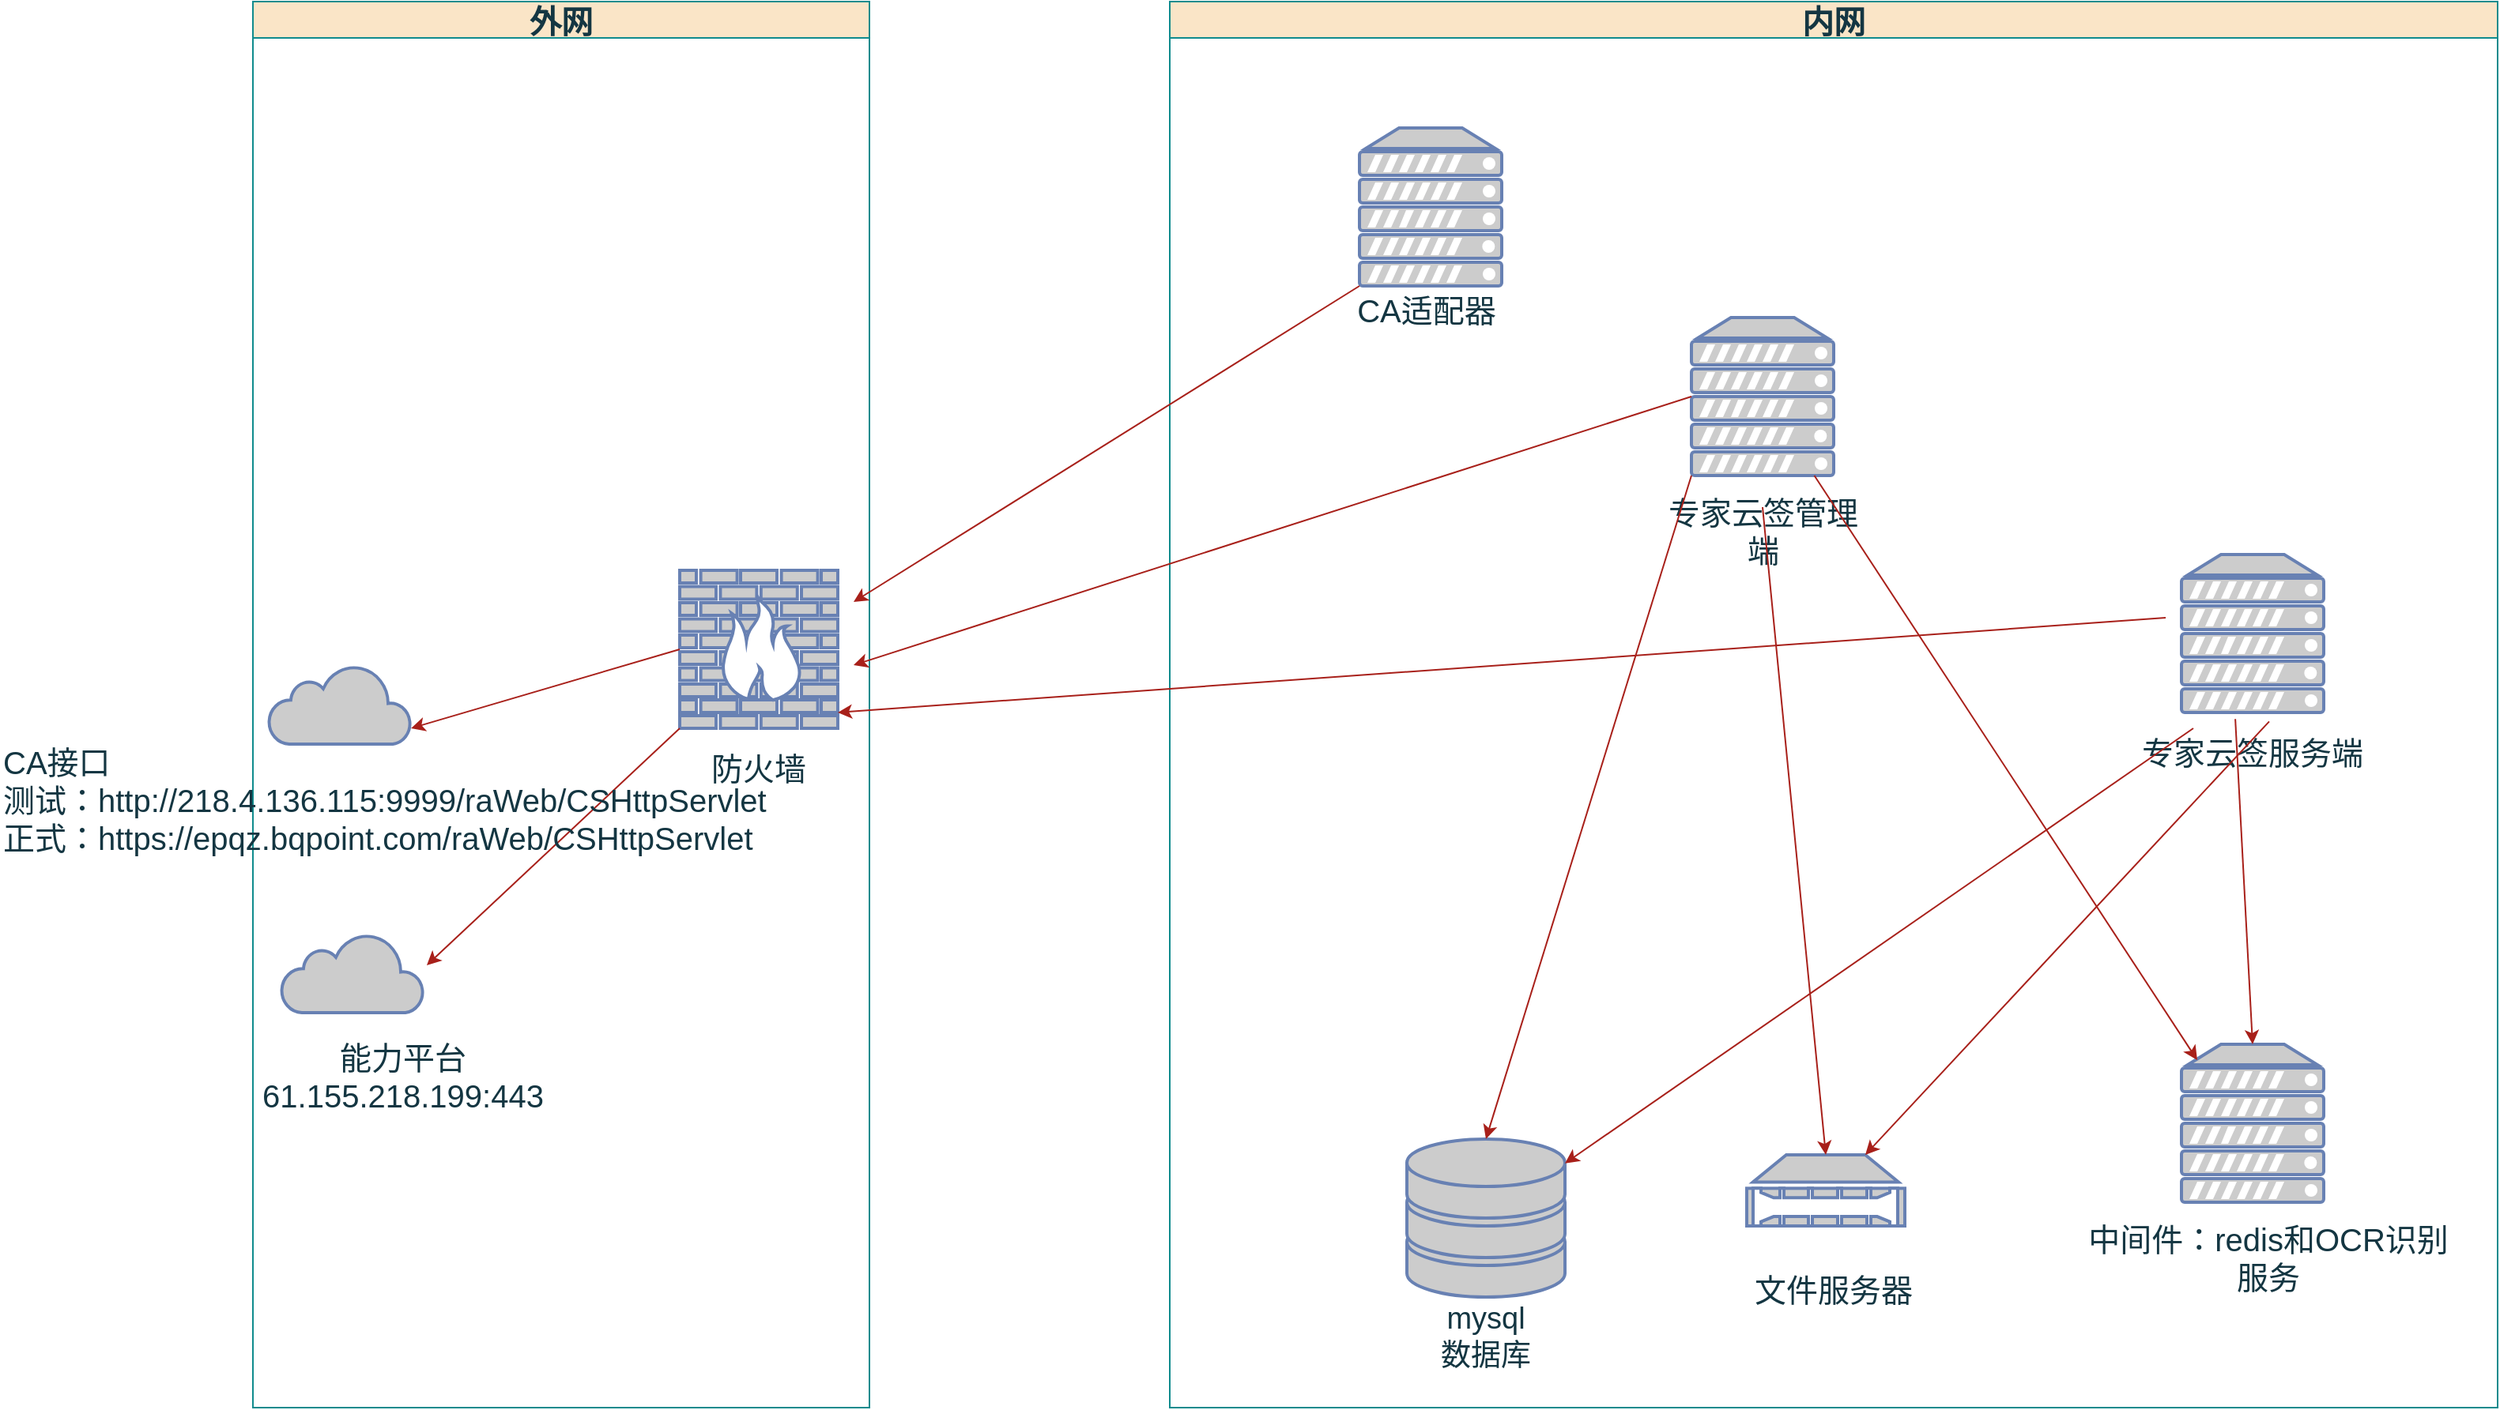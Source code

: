 <mxfile version="24.6.2" type="github">
  <diagram name="Page-1" id="e3a06f82-3646-2815-327d-82caf3d4e204">
    <mxGraphModel dx="1434" dy="822" grid="1" gridSize="10" guides="1" tooltips="1" connect="1" arrows="1" fold="1" page="1" pageScale="1.5" pageWidth="1169" pageHeight="826" background="none" math="0" shadow="0">
      <root>
        <mxCell id="0" style=";html=1;" />
        <mxCell id="1" style=";html=1;" parent="0" />
        <mxCell id="jj-xf25gCcdPQQhytGwh-9" value="内网" style="swimlane;whiteSpace=wrap;html=1;strokeColor=#0F8B8D;fontColor=#143642;fillColor=#FAE5C7;startSize=23;fontSize=20;" parent="1" vertex="1">
          <mxGeometry x="900" y="600" width="840" height="890" as="geometry" />
        </mxCell>
        <mxCell id="jj-xf25gCcdPQQhytGwh-10" value="" style="fontColor=#0066CC;verticalAlign=top;verticalLabelPosition=bottom;labelPosition=center;align=center;html=1;outlineConnect=0;fillColor=#CCCCCC;strokeColor=#6881B3;gradientColor=none;gradientDirection=north;strokeWidth=2;shape=mxgraph.networks.server;" parent="jj-xf25gCcdPQQhytGwh-9" vertex="1">
          <mxGeometry x="120" y="80" width="90" height="100" as="geometry" />
        </mxCell>
        <mxCell id="jj-xf25gCcdPQQhytGwh-11" value="CA适配器" style="text;html=1;align=center;verticalAlign=middle;whiteSpace=wrap;rounded=0;fontColor=#143642;fontSize=20;" parent="jj-xf25gCcdPQQhytGwh-9" vertex="1">
          <mxGeometry x="115" y="180" width="95" height="30" as="geometry" />
        </mxCell>
        <mxCell id="jj-xf25gCcdPQQhytGwh-13" value="" style="fontColor=#0066CC;verticalAlign=top;verticalLabelPosition=bottom;labelPosition=center;align=center;html=1;outlineConnect=0;fillColor=#CCCCCC;strokeColor=#6881B3;gradientColor=none;gradientDirection=north;strokeWidth=2;shape=mxgraph.networks.server;" parent="jj-xf25gCcdPQQhytGwh-9" vertex="1">
          <mxGeometry x="330" y="200" width="90" height="100" as="geometry" />
        </mxCell>
        <mxCell id="jj-xf25gCcdPQQhytGwh-14" value="" style="fontColor=#0066CC;verticalAlign=top;verticalLabelPosition=bottom;labelPosition=center;align=center;html=1;outlineConnect=0;fillColor=#CCCCCC;strokeColor=#6881B3;gradientColor=none;gradientDirection=north;strokeWidth=2;shape=mxgraph.networks.server;" parent="jj-xf25gCcdPQQhytGwh-9" vertex="1">
          <mxGeometry x="640" y="350" width="90" height="100" as="geometry" />
        </mxCell>
        <mxCell id="jj-xf25gCcdPQQhytGwh-16" value="" style="fontColor=#0066CC;verticalAlign=top;verticalLabelPosition=bottom;labelPosition=center;align=center;html=1;outlineConnect=0;fillColor=#CCCCCC;strokeColor=#6881B3;gradientColor=none;gradientDirection=north;strokeWidth=2;shape=mxgraph.networks.storage;" parent="jj-xf25gCcdPQQhytGwh-9" vertex="1">
          <mxGeometry x="150" y="720" width="100" height="100" as="geometry" />
        </mxCell>
        <mxCell id="jj-xf25gCcdPQQhytGwh-17" value="mysql数据库" style="text;html=1;align=center;verticalAlign=middle;whiteSpace=wrap;rounded=0;fontColor=#143642;fontSize=19;" parent="jj-xf25gCcdPQQhytGwh-9" vertex="1">
          <mxGeometry x="170" y="830" width="60" height="30" as="geometry" />
        </mxCell>
        <mxCell id="jj-xf25gCcdPQQhytGwh-18" value="专家云签管理端" style="text;html=1;align=center;verticalAlign=middle;whiteSpace=wrap;rounded=0;fontColor=#143642;fontSize=20;" parent="jj-xf25gCcdPQQhytGwh-9" vertex="1">
          <mxGeometry x="312.5" y="320" width="125" height="30" as="geometry" />
        </mxCell>
        <mxCell id="jj-xf25gCcdPQQhytGwh-19" value="专家云签服务端" style="text;html=1;align=center;verticalAlign=middle;whiteSpace=wrap;rounded=0;fontColor=#143642;fontSize=20;" parent="jj-xf25gCcdPQQhytGwh-9" vertex="1">
          <mxGeometry x="610" y="460" width="150" height="30" as="geometry" />
        </mxCell>
        <mxCell id="jj-xf25gCcdPQQhytGwh-20" value="" style="fontColor=#0066CC;verticalAlign=top;verticalLabelPosition=bottom;labelPosition=center;align=center;html=1;outlineConnect=0;fillColor=#CCCCCC;strokeColor=#6881B3;gradientColor=none;gradientDirection=north;strokeWidth=2;shape=mxgraph.networks.nas_filer;" parent="jj-xf25gCcdPQQhytGwh-9" vertex="1">
          <mxGeometry x="365" y="730" width="100" height="45" as="geometry" />
        </mxCell>
        <mxCell id="jj-xf25gCcdPQQhytGwh-30" value="文件服务器" style="text;html=1;align=center;verticalAlign=middle;whiteSpace=wrap;rounded=0;fontColor=#143642;fontSize=20;" parent="jj-xf25gCcdPQQhytGwh-9" vertex="1">
          <mxGeometry x="355" y="800" width="130" height="30" as="geometry" />
        </mxCell>
        <mxCell id="jj-xf25gCcdPQQhytGwh-35" value="" style="endArrow=classic;html=1;rounded=0;strokeColor=#A8201A;fontColor=#143642;fillColor=#FAE5C7;exitX=0;exitY=1;exitDx=0;exitDy=0;exitPerimeter=0;entryX=0.5;entryY=0;entryDx=0;entryDy=0;entryPerimeter=0;" parent="jj-xf25gCcdPQQhytGwh-9" source="jj-xf25gCcdPQQhytGwh-13" target="jj-xf25gCcdPQQhytGwh-16" edge="1">
          <mxGeometry width="50" height="50" relative="1" as="geometry">
            <mxPoint x="-40" y="450" as="sourcePoint" />
            <mxPoint x="120" y="710" as="targetPoint" />
          </mxGeometry>
        </mxCell>
        <mxCell id="jj-xf25gCcdPQQhytGwh-40" value="" style="edgeStyle=none;orthogonalLoop=1;jettySize=auto;html=1;rounded=0;strokeColor=#A8201A;fontColor=#143642;fillColor=#FAE5C7;exitX=0.25;exitY=0;exitDx=0;exitDy=0;" parent="jj-xf25gCcdPQQhytGwh-9" source="jj-xf25gCcdPQQhytGwh-19" target="jj-xf25gCcdPQQhytGwh-16" edge="1">
          <mxGeometry width="100" relative="1" as="geometry">
            <mxPoint x="300" y="670" as="sourcePoint" />
            <mxPoint x="400" y="670" as="targetPoint" />
            <Array as="points" />
          </mxGeometry>
        </mxCell>
        <mxCell id="jj-xf25gCcdPQQhytGwh-41" value="" style="edgeStyle=none;orthogonalLoop=1;jettySize=auto;html=1;rounded=0;strokeColor=#A8201A;fontColor=#143642;fillColor=#FAE5C7;entryX=0.5;entryY=0;entryDx=0;entryDy=0;entryPerimeter=0;exitX=0.5;exitY=0;exitDx=0;exitDy=0;" parent="jj-xf25gCcdPQQhytGwh-9" source="jj-xf25gCcdPQQhytGwh-18" target="jj-xf25gCcdPQQhytGwh-20" edge="1">
          <mxGeometry width="100" relative="1" as="geometry">
            <mxPoint x="400" y="650" as="sourcePoint" />
            <mxPoint x="500" y="650" as="targetPoint" />
            <Array as="points" />
          </mxGeometry>
        </mxCell>
        <mxCell id="jj-xf25gCcdPQQhytGwh-42" value="" style="edgeStyle=none;orthogonalLoop=1;jettySize=auto;html=1;rounded=0;strokeColor=#A8201A;fontColor=#143642;fillColor=#FAE5C7;entryX=0.75;entryY=0;entryDx=0;entryDy=0;entryPerimeter=0;exitX=0.57;exitY=-0.144;exitDx=0;exitDy=0;exitPerimeter=0;" parent="jj-xf25gCcdPQQhytGwh-9" source="jj-xf25gCcdPQQhytGwh-19" target="jj-xf25gCcdPQQhytGwh-20" edge="1">
          <mxGeometry width="100" relative="1" as="geometry">
            <mxPoint x="600" y="600" as="sourcePoint" />
            <mxPoint x="700" y="600" as="targetPoint" />
            <Array as="points" />
          </mxGeometry>
        </mxCell>
        <mxCell id="jj-xf25gCcdPQQhytGwh-43" value="" style="fontColor=#0066CC;verticalAlign=top;verticalLabelPosition=bottom;labelPosition=center;align=center;html=1;outlineConnect=0;fillColor=#CCCCCC;strokeColor=#6881B3;gradientColor=none;gradientDirection=north;strokeWidth=2;shape=mxgraph.networks.server;" parent="jj-xf25gCcdPQQhytGwh-9" vertex="1">
          <mxGeometry x="640" y="660" width="90" height="100" as="geometry" />
        </mxCell>
        <mxCell id="jj-xf25gCcdPQQhytGwh-45" value="中间件：redis和OCR识别服务" style="text;html=1;align=center;verticalAlign=middle;whiteSpace=wrap;rounded=0;fontColor=#143642;fontSize=20;" parent="jj-xf25gCcdPQQhytGwh-9" vertex="1">
          <mxGeometry x="580" y="780" width="230" height="30" as="geometry" />
        </mxCell>
        <mxCell id="jj-xf25gCcdPQQhytGwh-46" value="" style="edgeStyle=none;orthogonalLoop=1;jettySize=auto;html=1;rounded=0;strokeColor=#A8201A;fontColor=#143642;fillColor=#FAE5C7;entryX=0.111;entryY=0.1;entryDx=0;entryDy=0;entryPerimeter=0;" parent="jj-xf25gCcdPQQhytGwh-9" source="jj-xf25gCcdPQQhytGwh-13" target="jj-xf25gCcdPQQhytGwh-43" edge="1">
          <mxGeometry width="100" relative="1" as="geometry">
            <mxPoint x="550" y="620" as="sourcePoint" />
            <mxPoint x="650" y="620" as="targetPoint" />
            <Array as="points" />
          </mxGeometry>
        </mxCell>
        <mxCell id="jj-xf25gCcdPQQhytGwh-47" value="" style="edgeStyle=none;orthogonalLoop=1;jettySize=auto;html=1;rounded=0;strokeColor=#A8201A;fontColor=#143642;fillColor=#FAE5C7;entryX=0.5;entryY=0;entryDx=0;entryDy=0;entryPerimeter=0;exitX=0.427;exitY=-0.195;exitDx=0;exitDy=0;exitPerimeter=0;" parent="jj-xf25gCcdPQQhytGwh-9" source="jj-xf25gCcdPQQhytGwh-19" target="jj-xf25gCcdPQQhytGwh-43" edge="1">
          <mxGeometry width="100" relative="1" as="geometry">
            <mxPoint x="680" y="560" as="sourcePoint" />
            <mxPoint x="780" y="560" as="targetPoint" />
            <Array as="points" />
          </mxGeometry>
        </mxCell>
        <mxCell id="jj-xf25gCcdPQQhytGwh-15" value="&lt;font style=&quot;font-size: 20px;&quot;&gt;外网&lt;/font&gt;" style="swimlane;whiteSpace=wrap;html=1;strokeColor=#0F8B8D;fontColor=#143642;fillColor=#FAE5C7;" parent="1" vertex="1">
          <mxGeometry x="320" y="600" width="390" height="890" as="geometry" />
        </mxCell>
        <mxCell id="jj-xf25gCcdPQQhytGwh-21" value="" style="fontColor=#0066CC;verticalAlign=top;verticalLabelPosition=bottom;labelPosition=center;align=center;html=1;outlineConnect=0;fillColor=#CCCCCC;strokeColor=#6881B3;gradientColor=none;gradientDirection=north;strokeWidth=2;shape=mxgraph.networks.firewall;" parent="jj-xf25gCcdPQQhytGwh-15" vertex="1">
          <mxGeometry x="270" y="360" width="100" height="100" as="geometry" />
        </mxCell>
        <mxCell id="jj-xf25gCcdPQQhytGwh-22" value="" style="html=1;outlineConnect=0;fillColor=#CCCCCC;strokeColor=#6881B3;gradientColor=none;gradientDirection=north;strokeWidth=2;shape=mxgraph.networks.cloud;fontColor=#ffffff;" parent="jj-xf25gCcdPQQhytGwh-15" vertex="1">
          <mxGeometry x="10" y="420" width="90" height="50" as="geometry" />
        </mxCell>
        <mxCell id="jj-xf25gCcdPQQhytGwh-24" value="防火墙" style="text;html=1;align=center;verticalAlign=middle;whiteSpace=wrap;rounded=0;fontColor=#143642;fontSize=20;" parent="jj-xf25gCcdPQQhytGwh-15" vertex="1">
          <mxGeometry x="280" y="470" width="80" height="30" as="geometry" />
        </mxCell>
        <mxCell id="jj-xf25gCcdPQQhytGwh-32" value="" style="html=1;outlineConnect=0;fillColor=#CCCCCC;strokeColor=#6881B3;gradientColor=none;gradientDirection=north;strokeWidth=2;shape=mxgraph.networks.cloud;fontColor=#ffffff;" parent="jj-xf25gCcdPQQhytGwh-15" vertex="1">
          <mxGeometry x="18" y="590" width="90" height="50" as="geometry" />
        </mxCell>
        <mxCell id="jj-xf25gCcdPQQhytGwh-34" value="能力平台 61.155.218.199:443" style="text;html=1;align=center;verticalAlign=middle;whiteSpace=wrap;rounded=0;fontColor=#143642;fontSize=20;" parent="jj-xf25gCcdPQQhytGwh-15" vertex="1">
          <mxGeometry y="650" width="190" height="60" as="geometry" />
        </mxCell>
        <mxCell id="uV7yNgCHalmyDnQX9eHL-1" value="" style="edgeStyle=none;orthogonalLoop=1;jettySize=auto;html=1;rounded=0;strokeColor=#A8201A;fontColor=#143642;fillColor=#FAE5C7;entryX=1;entryY=0.8;entryDx=0;entryDy=0;entryPerimeter=0;exitX=0;exitY=0.5;exitDx=0;exitDy=0;exitPerimeter=0;" edge="1" parent="jj-xf25gCcdPQQhytGwh-15" source="jj-xf25gCcdPQQhytGwh-21" target="jj-xf25gCcdPQQhytGwh-22">
          <mxGeometry width="100" relative="1" as="geometry">
            <mxPoint x="100" y="430" as="sourcePoint" />
            <mxPoint x="200" y="430" as="targetPoint" />
            <Array as="points" />
          </mxGeometry>
        </mxCell>
        <mxCell id="jj-xf25gCcdPQQhytGwh-38" value="" style="edgeStyle=none;orthogonalLoop=1;jettySize=auto;html=1;rounded=0;strokeColor=#A8201A;fontColor=#143642;fillColor=#FAE5C7;exitX=0;exitY=1;exitDx=0;exitDy=0;exitPerimeter=0;" parent="1" source="jj-xf25gCcdPQQhytGwh-21" edge="1">
          <mxGeometry width="100" relative="1" as="geometry">
            <mxPoint x="520" y="1080" as="sourcePoint" />
            <mxPoint x="430" y="1210" as="targetPoint" />
            <Array as="points" />
          </mxGeometry>
        </mxCell>
        <mxCell id="jj-xf25gCcdPQQhytGwh-48" value="" style="edgeStyle=none;orthogonalLoop=1;jettySize=auto;html=1;rounded=0;strokeColor=#A8201A;fontColor=#143642;fillColor=#FAE5C7;exitX=0;exitY=1;exitDx=0;exitDy=0;exitPerimeter=0;" parent="1" source="jj-xf25gCcdPQQhytGwh-10" edge="1">
          <mxGeometry width="100" relative="1" as="geometry">
            <mxPoint x="780" y="790" as="sourcePoint" />
            <mxPoint x="700" y="980" as="targetPoint" />
            <Array as="points" />
          </mxGeometry>
        </mxCell>
        <mxCell id="jj-xf25gCcdPQQhytGwh-50" value="" style="edgeStyle=none;orthogonalLoop=1;jettySize=auto;html=1;rounded=0;strokeColor=#A8201A;fontColor=#143642;fillColor=#FAE5C7;exitX=0;exitY=0.5;exitDx=0;exitDy=0;exitPerimeter=0;" parent="1" source="jj-xf25gCcdPQQhytGwh-13" edge="1">
          <mxGeometry width="100" relative="1" as="geometry">
            <mxPoint x="940" y="930" as="sourcePoint" />
            <mxPoint x="700" y="1020" as="targetPoint" />
            <Array as="points" />
          </mxGeometry>
        </mxCell>
        <mxCell id="jj-xf25gCcdPQQhytGwh-51" value="" style="edgeStyle=none;orthogonalLoop=1;jettySize=auto;html=1;rounded=0;strokeColor=#A8201A;fontColor=#143642;fillColor=#FAE5C7;entryX=1;entryY=0.9;entryDx=0;entryDy=0;entryPerimeter=0;" parent="1" target="jj-xf25gCcdPQQhytGwh-21" edge="1">
          <mxGeometry width="100" relative="1" as="geometry">
            <mxPoint x="1530" y="990" as="sourcePoint" />
            <mxPoint x="1060" y="1010" as="targetPoint" />
            <Array as="points" />
          </mxGeometry>
        </mxCell>
        <mxCell id="jj-xf25gCcdPQQhytGwh-23" value="CA接口&lt;div&gt;测试：http://218.4.136.115:9999/raWeb/CSHttpServlet&lt;/div&gt;&lt;div&gt;正式：&lt;span style=&quot;background-color: initial;&quot;&gt;https://epqz.bqpoint.com/raWeb/CSHttpServlet&lt;/span&gt;&lt;/div&gt;" style="text;html=1;align=left;verticalAlign=middle;whiteSpace=wrap;rounded=0;fontColor=#143642;fontSize=20;" parent="1" vertex="1">
          <mxGeometry x="160" y="1060" width="530" height="90" as="geometry" />
        </mxCell>
      </root>
    </mxGraphModel>
  </diagram>
</mxfile>
